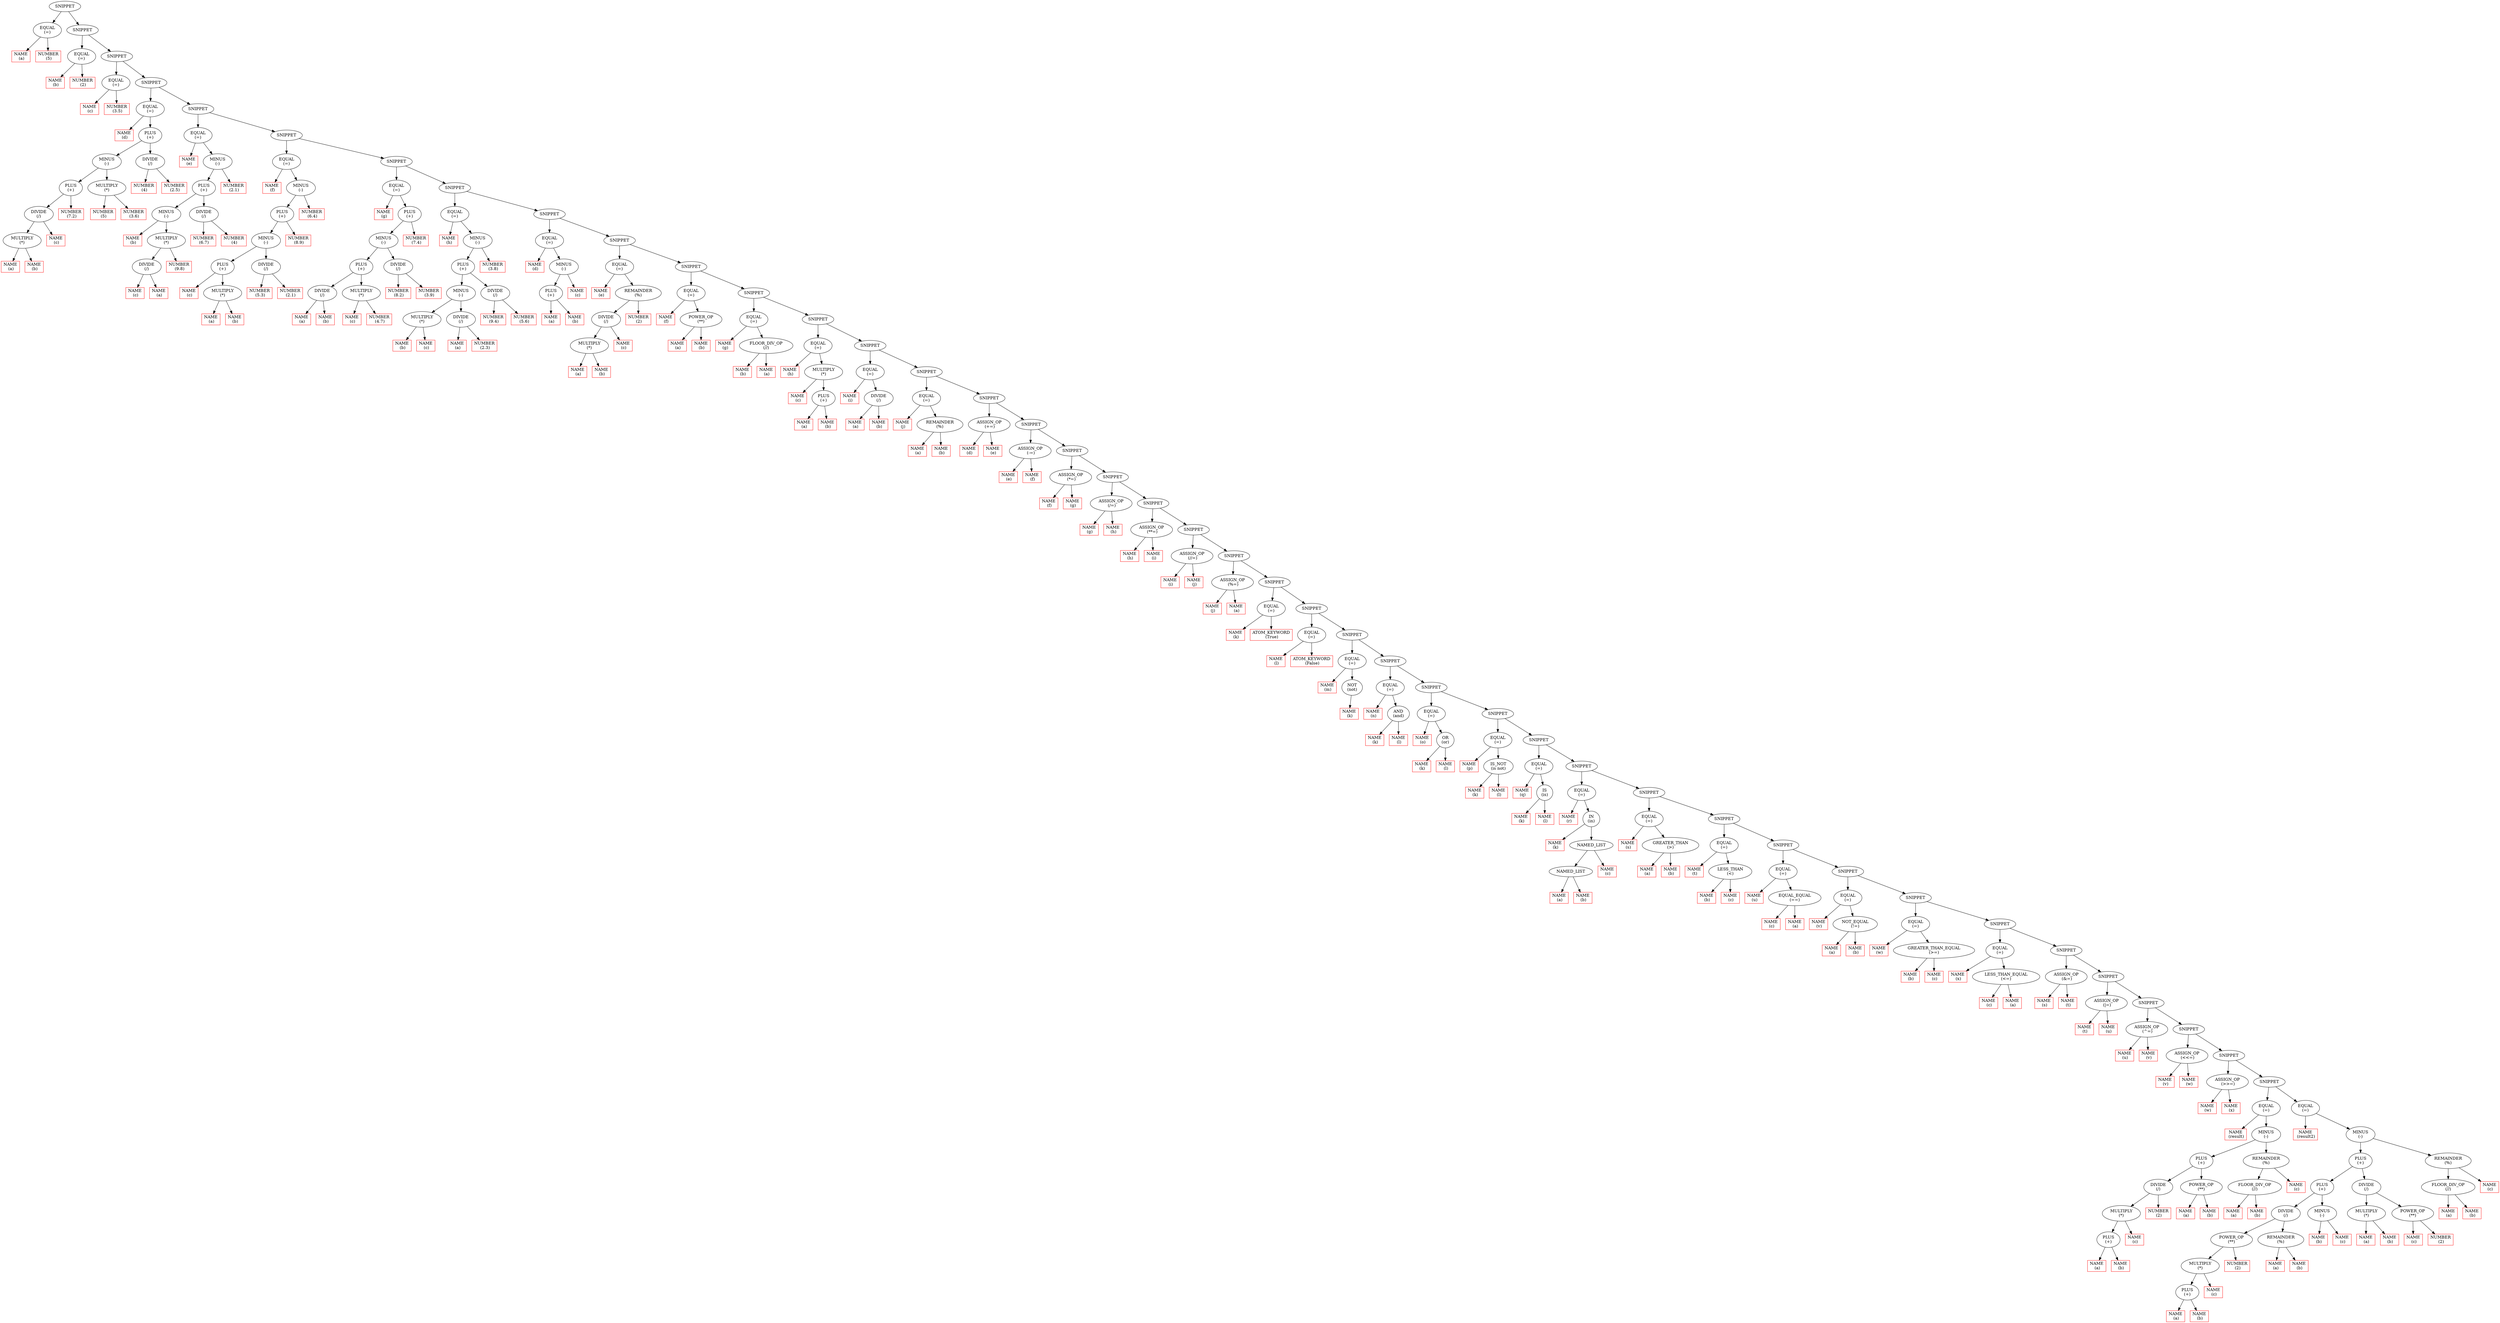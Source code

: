 digraph ASTVisual {
 ordering = out ;
10 [ label="NAME
 (a)", color = "red", shape="box"]
20 [ label="NUMBER
 (5)", color = "red", shape="box"]
30 [ label="EQUAL
(=)"]
40 [ label="NAME
 (b)", color = "red", shape="box"]
50 [ label="NUMBER
 (2)", color = "red", shape="box"]
60 [ label="EQUAL
(=)"]
70 [ label="NAME
 (c)", color = "red", shape="box"]
80 [ label="NUMBER
 (3.5)", color = "red", shape="box"]
90 [ label="EQUAL
(=)"]
100 [ label="NAME
 (d)", color = "red", shape="box"]
110 [ label="NAME
 (a)", color = "red", shape="box"]
120 [ label="MULTIPLY
(*)"]
130 [ label="NAME
 (b)", color = "red", shape="box"]
140 [ label="DIVIDE
(/)"]
150 [ label="NAME
 (c)", color = "red", shape="box"]
160 [ label="NUMBER
 (7.2)", color = "red", shape="box"]
170 [ label="PLUS
(+)"]
180 [ label="NUMBER
 (5)", color = "red", shape="box"]
190 [ label="MULTIPLY
(*)"]
200 [ label="NUMBER
 (3.6)", color = "red", shape="box"]
210 [ label="MINUS
(-)"]
220 [ label="NUMBER
 (4)", color = "red", shape="box"]
230 [ label="DIVIDE
(/)"]
240 [ label="NUMBER
 (2.5)", color = "red", shape="box"]
250 [ label="PLUS
(+)"]
260 [ label="EQUAL
(=)"]
270 [ label="NAME
 (e)", color = "red", shape="box"]
280 [ label="NAME
 (b)", color = "red", shape="box"]
290 [ label="NAME
 (c)", color = "red", shape="box"]
300 [ label="DIVIDE
(/)"]
310 [ label="NAME
 (a)", color = "red", shape="box"]
320 [ label="MULTIPLY
(*)"]
330 [ label="NUMBER
 (9.8)", color = "red", shape="box"]
340 [ label="MINUS
(-)"]
350 [ label="NUMBER
 (6.7)", color = "red", shape="box"]
360 [ label="DIVIDE
(/)"]
370 [ label="NUMBER
 (4)", color = "red", shape="box"]
380 [ label="PLUS
(+)"]
390 [ label="NUMBER
 (2.1)", color = "red", shape="box"]
400 [ label="MINUS
(-)"]
410 [ label="EQUAL
(=)"]
420 [ label="NAME
 (f)", color = "red", shape="box"]
430 [ label="NAME
 (c)", color = "red", shape="box"]
440 [ label="NAME
 (a)", color = "red", shape="box"]
450 [ label="MULTIPLY
(*)"]
460 [ label="NAME
 (b)", color = "red", shape="box"]
470 [ label="PLUS
(+)"]
480 [ label="NUMBER
 (5.3)", color = "red", shape="box"]
490 [ label="DIVIDE
(/)"]
500 [ label="NUMBER
 (2.1)", color = "red", shape="box"]
510 [ label="MINUS
(-)"]
520 [ label="NUMBER
 (8.9)", color = "red", shape="box"]
530 [ label="PLUS
(+)"]
540 [ label="NUMBER
 (6.4)", color = "red", shape="box"]
550 [ label="MINUS
(-)"]
560 [ label="EQUAL
(=)"]
570 [ label="NAME
 (g)", color = "red", shape="box"]
580 [ label="NAME
 (a)", color = "red", shape="box"]
590 [ label="DIVIDE
(/)"]
600 [ label="NAME
 (b)", color = "red", shape="box"]
610 [ label="NAME
 (c)", color = "red", shape="box"]
620 [ label="MULTIPLY
(*)"]
630 [ label="NUMBER
 (4.7)", color = "red", shape="box"]
640 [ label="PLUS
(+)"]
650 [ label="NUMBER
 (8.2)", color = "red", shape="box"]
660 [ label="DIVIDE
(/)"]
670 [ label="NUMBER
 (3.9)", color = "red", shape="box"]
680 [ label="MINUS
(-)"]
690 [ label="NUMBER
 (7.4)", color = "red", shape="box"]
700 [ label="PLUS
(+)"]
710 [ label="EQUAL
(=)"]
720 [ label="NAME
 (h)", color = "red", shape="box"]
730 [ label="NAME
 (b)", color = "red", shape="box"]
740 [ label="MULTIPLY
(*)"]
750 [ label="NAME
 (c)", color = "red", shape="box"]
760 [ label="NAME
 (a)", color = "red", shape="box"]
770 [ label="DIVIDE
(/)"]
780 [ label="NUMBER
 (2.3)", color = "red", shape="box"]
790 [ label="MINUS
(-)"]
800 [ label="NUMBER
 (9.4)", color = "red", shape="box"]
810 [ label="DIVIDE
(/)"]
820 [ label="NUMBER
 (5.6)", color = "red", shape="box"]
830 [ label="PLUS
(+)"]
840 [ label="NUMBER
 (3.8)", color = "red", shape="box"]
850 [ label="MINUS
(-)"]
860 [ label="EQUAL
(=)"]
870 [ label="NAME
 (d)", color = "red", shape="box"]
880 [ label="NAME
 (a)", color = "red", shape="box"]
890 [ label="NAME
 (b)", color = "red", shape="box"]
900 [ label="PLUS
(+)"]
910 [ label="NAME
 (c)", color = "red", shape="box"]
920 [ label="MINUS
(-)"]
930 [ label="EQUAL
(=)"]
940 [ label="NAME
 (e)", color = "red", shape="box"]
950 [ label="NAME
 (a)", color = "red", shape="box"]
960 [ label="MULTIPLY
(*)"]
970 [ label="NAME
 (b)", color = "red", shape="box"]
980 [ label="DIVIDE
(/)"]
990 [ label="NAME
 (c)", color = "red", shape="box"]
1000 [ label="REMAINDER
(%)"]
1010 [ label="NUMBER
 (2)", color = "red", shape="box"]
1020 [ label="EQUAL
(=)"]
1030 [ label="NAME
 (f)", color = "red", shape="box"]
1040 [ label="NAME
 (a)", color = "red", shape="box"]
1050 [ label="NAME
 (b)", color = "red", shape="box"]
1060 [ label="POWER_OP
(**)"]
1070 [ label="EQUAL
(=)"]
1080 [ label="NAME
 (g)", color = "red", shape="box"]
1090 [ label="NAME
 (b)", color = "red", shape="box"]
1100 [ label="FLOOR_DIV_OP
(//)"]
1110 [ label="NAME
 (a)", color = "red", shape="box"]
1120 [ label="EQUAL
(=)"]
1130 [ label="NAME
 (h)", color = "red", shape="box"]
1140 [ label="NAME
 (c)", color = "red", shape="box"]
1150 [ label="MULTIPLY
(*)"]
1160 [ label="NAME
 (a)", color = "red", shape="box"]
1170 [ label="NAME
 (b)", color = "red", shape="box"]
1180 [ label="PLUS
(+)"]
1190 [ label="EQUAL
(=)"]
1200 [ label="NAME
 (i)", color = "red", shape="box"]
1210 [ label="NAME
 (a)", color = "red", shape="box"]
1220 [ label="DIVIDE
(/)"]
1230 [ label="NAME
 (b)", color = "red", shape="box"]
1240 [ label="EQUAL
(=)"]
1250 [ label="NAME
 (j)", color = "red", shape="box"]
1260 [ label="NAME
 (a)", color = "red", shape="box"]
1270 [ label="REMAINDER
(%)"]
1280 [ label="NAME
 (b)", color = "red", shape="box"]
1290 [ label="EQUAL
(=)"]
1300 [ label="NAME
 (d)", color = "red", shape="box"]
1310 [ label="ASSIGN_OP
 (+=)"]
1320 [ label="NAME
 (e)", color = "red", shape="box"]
1330 [ label="NAME
 (e)", color = "red", shape="box"]
1340 [ label="ASSIGN_OP
 (-=)"]
1350 [ label="NAME
 (f)", color = "red", shape="box"]
1360 [ label="NAME
 (f)", color = "red", shape="box"]
1370 [ label="ASSIGN_OP
 (*=)"]
1380 [ label="NAME
 (g)", color = "red", shape="box"]
1390 [ label="NAME
 (g)", color = "red", shape="box"]
1400 [ label="ASSIGN_OP
 (/=)"]
1410 [ label="NAME
 (h)", color = "red", shape="box"]
1420 [ label="NAME
 (h)", color = "red", shape="box"]
1430 [ label="ASSIGN_OP
 (**=)"]
1440 [ label="NAME
 (i)", color = "red", shape="box"]
1450 [ label="NAME
 (i)", color = "red", shape="box"]
1460 [ label="ASSIGN_OP
 (//=)"]
1470 [ label="NAME
 (j)", color = "red", shape="box"]
1480 [ label="NAME
 (j)", color = "red", shape="box"]
1490 [ label="ASSIGN_OP
 (%=)"]
1500 [ label="NAME
 (a)", color = "red", shape="box"]
1510 [ label="NAME
 (k)", color = "red", shape="box"]
1520 [ label="ATOM_KEYWORD
 (True)", color = "red", shape="box"]
1530 [ label="EQUAL
(=)"]
1540 [ label="NAME
 (l)", color = "red", shape="box"]
1550 [ label="ATOM_KEYWORD
 (False)", color = "red", shape="box"]
1560 [ label="EQUAL
(=)"]
1570 [ label="NAME
 (m)", color = "red", shape="box"]
1580 [ label="NAME
 (k)", color = "red", shape="box"]
1590 [ label="NOT
(not)"]
1600 [ label="EQUAL
(=)"]
1610 [ label="NAME
 (n)", color = "red", shape="box"]
1620 [ label="NAME
 (k)", color = "red", shape="box"]
1630 [ label="NAME
 (l)", color = "red", shape="box"]
1640 [ label="AND
(and)"]
1650 [ label="EQUAL
(=)"]
1660 [ label="NAME
 (o)", color = "red", shape="box"]
1670 [ label="NAME
 (k)", color = "red", shape="box"]
1680 [ label="NAME
 (l)", color = "red", shape="box"]
1690 [ label="OR
(or)"]
1700 [ label="EQUAL
(=)"]
1710 [ label="NAME
 (p)", color = "red", shape="box"]
1720 [ label="NAME
 (k)", color = "red", shape="box"]
1730 [ label="IS_NOT
(is not)"]
1740 [ label="NAME
 (l)", color = "red", shape="box"]
1750 [ label="EQUAL
(=)"]
1760 [ label="NAME
 (q)", color = "red", shape="box"]
1770 [ label="NAME
 (k)", color = "red", shape="box"]
1780 [ label="IS
(is)"]
1790 [ label="NAME
 (l)", color = "red", shape="box"]
1800 [ label="EQUAL
(=)"]
1810 [ label="NAME
 (r)", color = "red", shape="box"]
1820 [ label="NAME
 (k)", color = "red", shape="box"]
1830 [ label="IN
(in)"]
1840 [ label="NAME
 (a)", color = "red", shape="box"]
1850 [ label="NAME
 (b)", color = "red", shape="box"]
1860 [ label="NAMED_LIST"]
1870 [ label="NAME
 (c)", color = "red", shape="box"]
1880 [ label="NAMED_LIST"]
1890 [ label="EQUAL
(=)"]
1900 [ label="NAME
 (s)", color = "red", shape="box"]
1910 [ label="NAME
 (a)", color = "red", shape="box"]
1920 [ label="GREATER_THAN
(>)"]
1930 [ label="NAME
 (b)", color = "red", shape="box"]
1940 [ label="EQUAL
(=)"]
1950 [ label="NAME
 (t)", color = "red", shape="box"]
1960 [ label="NAME
 (b)", color = "red", shape="box"]
1970 [ label="LESS_THAN
(<)"]
1980 [ label="NAME
 (c)", color = "red", shape="box"]
1990 [ label="EQUAL
(=)"]
2000 [ label="NAME
 (u)", color = "red", shape="box"]
2010 [ label="NAME
 (c)", color = "red", shape="box"]
2020 [ label="EQUAL_EQUAL
(==)"]
2030 [ label="NAME
 (a)", color = "red", shape="box"]
2040 [ label="EQUAL
(=)"]
2050 [ label="NAME
 (v)", color = "red", shape="box"]
2060 [ label="NAME
 (a)", color = "red", shape="box"]
2070 [ label="NOT_EQUAL
(!=)"]
2080 [ label="NAME
 (b)", color = "red", shape="box"]
2090 [ label="EQUAL
(=)"]
2100 [ label="NAME
 (w)", color = "red", shape="box"]
2110 [ label="NAME
 (b)", color = "red", shape="box"]
2120 [ label="GREATER_THAN_EQUAL
(>=)"]
2130 [ label="NAME
 (c)", color = "red", shape="box"]
2140 [ label="EQUAL
(=)"]
2150 [ label="NAME
 (x)", color = "red", shape="box"]
2160 [ label="NAME
 (c)", color = "red", shape="box"]
2170 [ label="LESS_THAN_EQUAL
(<=)"]
2180 [ label="NAME
 (a)", color = "red", shape="box"]
2190 [ label="EQUAL
(=)"]
2200 [ label="NAME
 (s)", color = "red", shape="box"]
2210 [ label="ASSIGN_OP
 (&=)"]
2220 [ label="NAME
 (t)", color = "red", shape="box"]
2230 [ label="NAME
 (t)", color = "red", shape="box"]
2240 [ label="ASSIGN_OP
 (|=)"]
2250 [ label="NAME
 (u)", color = "red", shape="box"]
2260 [ label="NAME
 (u)", color = "red", shape="box"]
2270 [ label="ASSIGN_OP
 (^=)"]
2280 [ label="NAME
 (v)", color = "red", shape="box"]
2290 [ label="NAME
 (v)", color = "red", shape="box"]
2300 [ label="ASSIGN_OP
 (<<=)"]
2310 [ label="NAME
 (w)", color = "red", shape="box"]
2320 [ label="NAME
 (w)", color = "red", shape="box"]
2330 [ label="ASSIGN_OP
 (>>=)"]
2340 [ label="NAME
 (x)", color = "red", shape="box"]
2350 [ label="NAME
 (result)", color = "red", shape="box"]
2360 [ label="NAME
 (a)", color = "red", shape="box"]
2370 [ label="NAME
 (b)", color = "red", shape="box"]
2380 [ label="PLUS
(+)"]
2390 [ label="MULTIPLY
(*)"]
2400 [ label="NAME
 (c)", color = "red", shape="box"]
2410 [ label="DIVIDE
(/)"]
2420 [ label="NUMBER
 (2)", color = "red", shape="box"]
2430 [ label="NAME
 (a)", color = "red", shape="box"]
2440 [ label="NAME
 (b)", color = "red", shape="box"]
2450 [ label="POWER_OP
(**)"]
2460 [ label="PLUS
(+)"]
2470 [ label="NAME
 (a)", color = "red", shape="box"]
2480 [ label="FLOOR_DIV_OP
(//)"]
2490 [ label="NAME
 (b)", color = "red", shape="box"]
2500 [ label="REMAINDER
(%)"]
2510 [ label="NAME
 (c)", color = "red", shape="box"]
2520 [ label="MINUS
(-)"]
2530 [ label="EQUAL
(=)"]
2540 [ label="NAME
 (result2)", color = "red", shape="box"]
2550 [ label="NAME
 (a)", color = "red", shape="box"]
2560 [ label="NAME
 (b)", color = "red", shape="box"]
2570 [ label="PLUS
(+)"]
2580 [ label="MULTIPLY
(*)"]
2590 [ label="NAME
 (c)", color = "red", shape="box"]
2600 [ label="NUMBER
 (2)", color = "red", shape="box"]
2610 [ label="POWER_OP
(**)"]
2620 [ label="DIVIDE
(/)"]
2630 [ label="NAME
 (a)", color = "red", shape="box"]
2640 [ label="REMAINDER
(%)"]
2650 [ label="NAME
 (b)", color = "red", shape="box"]
2660 [ label="NAME
 (b)", color = "red", shape="box"]
2670 [ label="NAME
 (c)", color = "red", shape="box"]
2680 [ label="MINUS
(-)"]
2690 [ label="PLUS
(+)"]
2700 [ label="NAME
 (a)", color = "red", shape="box"]
2710 [ label="MULTIPLY
(*)"]
2720 [ label="NAME
 (b)", color = "red", shape="box"]
2730 [ label="DIVIDE
(/)"]
2740 [ label="NAME
 (c)", color = "red", shape="box"]
2750 [ label="NUMBER
 (2)", color = "red", shape="box"]
2760 [ label="POWER_OP
(**)"]
2770 [ label="PLUS
(+)"]
2780 [ label="NAME
 (a)", color = "red", shape="box"]
2790 [ label="FLOOR_DIV_OP
(//)"]
2800 [ label="NAME
 (b)", color = "red", shape="box"]
2810 [ label="REMAINDER
(%)"]
2820 [ label="NAME
 (c)", color = "red", shape="box"]
2830 [ label="MINUS
(-)"]
2840 [ label="EQUAL
(=)"]
2850 [ label="SNIPPET"]
2860 [ label="SNIPPET"]
2870 [ label="SNIPPET"]
2880 [ label="SNIPPET"]
2890 [ label="SNIPPET"]
2900 [ label="SNIPPET"]
2910 [ label="SNIPPET"]
2920 [ label="SNIPPET"]
2930 [ label="SNIPPET"]
2940 [ label="SNIPPET"]
2950 [ label="SNIPPET"]
2960 [ label="SNIPPET"]
2970 [ label="SNIPPET"]
2980 [ label="SNIPPET"]
2990 [ label="SNIPPET"]
3000 [ label="SNIPPET"]
3010 [ label="SNIPPET"]
3020 [ label="SNIPPET"]
3030 [ label="SNIPPET"]
3040 [ label="SNIPPET"]
3050 [ label="SNIPPET"]
3060 [ label="SNIPPET"]
3070 [ label="SNIPPET"]
3080 [ label="SNIPPET"]
3090 [ label="SNIPPET"]
3100 [ label="SNIPPET"]
3110 [ label="SNIPPET"]
3120 [ label="SNIPPET"]
3130 [ label="SNIPPET"]
3140 [ label="SNIPPET"]
3150 [ label="SNIPPET"]
3160 [ label="SNIPPET"]
3170 [ label="SNIPPET"]
3180 [ label="SNIPPET"]
3190 [ label="SNIPPET"]
3200 [ label="SNIPPET"]
3210 [ label="SNIPPET"]
3220 [ label="SNIPPET"]
3230 [ label="SNIPPET"]
3240 [ label="SNIPPET"]
3250 [ label="SNIPPET"]
3260 [ label="SNIPPET"]
30 -> 10[ label=""]
30 -> 20[ label=""]
60 -> 40[ label=""]
60 -> 50[ label=""]
90 -> 70[ label=""]
90 -> 80[ label=""]
120 -> 110[ label=""]
120 -> 130[ label=""]
140 -> 120[ label=""]
140 -> 150[ label=""]
170 -> 140[ label=""]
170 -> 160[ label=""]
190 -> 180[ label=""]
190 -> 200[ label=""]
210 -> 170[ label=""]
210 -> 190[ label=""]
230 -> 220[ label=""]
230 -> 240[ label=""]
250 -> 210[ label=""]
250 -> 230[ label=""]
260 -> 100[ label=""]
260 -> 250[ label=""]
300 -> 290[ label=""]
300 -> 310[ label=""]
320 -> 300[ label=""]
320 -> 330[ label=""]
340 -> 280[ label=""]
340 -> 320[ label=""]
360 -> 350[ label=""]
360 -> 370[ label=""]
380 -> 340[ label=""]
380 -> 360[ label=""]
400 -> 380[ label=""]
400 -> 390[ label=""]
410 -> 270[ label=""]
410 -> 400[ label=""]
450 -> 440[ label=""]
450 -> 460[ label=""]
470 -> 430[ label=""]
470 -> 450[ label=""]
490 -> 480[ label=""]
490 -> 500[ label=""]
510 -> 470[ label=""]
510 -> 490[ label=""]
530 -> 510[ label=""]
530 -> 520[ label=""]
550 -> 530[ label=""]
550 -> 540[ label=""]
560 -> 420[ label=""]
560 -> 550[ label=""]
590 -> 580[ label=""]
590 -> 600[ label=""]
620 -> 610[ label=""]
620 -> 630[ label=""]
640 -> 590[ label=""]
640 -> 620[ label=""]
660 -> 650[ label=""]
660 -> 670[ label=""]
680 -> 640[ label=""]
680 -> 660[ label=""]
700 -> 680[ label=""]
700 -> 690[ label=""]
710 -> 570[ label=""]
710 -> 700[ label=""]
740 -> 730[ label=""]
740 -> 750[ label=""]
770 -> 760[ label=""]
770 -> 780[ label=""]
790 -> 740[ label=""]
790 -> 770[ label=""]
810 -> 800[ label=""]
810 -> 820[ label=""]
830 -> 790[ label=""]
830 -> 810[ label=""]
850 -> 830[ label=""]
850 -> 840[ label=""]
860 -> 720[ label=""]
860 -> 850[ label=""]
900 -> 880[ label=""]
900 -> 890[ label=""]
920 -> 900[ label=""]
920 -> 910[ label=""]
930 -> 870[ label=""]
930 -> 920[ label=""]
960 -> 950[ label=""]
960 -> 970[ label=""]
980 -> 960[ label=""]
980 -> 990[ label=""]
1000 -> 980[ label=""]
1000 -> 1010[ label=""]
1020 -> 940[ label=""]
1020 -> 1000[ label=""]
1060 -> 1040[ label=""]
1060 -> 1050[ label=""]
1070 -> 1030[ label=""]
1070 -> 1060[ label=""]
1100 -> 1090[ label=""]
1100 -> 1110[ label=""]
1120 -> 1080[ label=""]
1120 -> 1100[ label=""]
1180 -> 1160[ label=""]
1180 -> 1170[ label=""]
1150 -> 1140[ label=""]
1150 -> 1180[ label=""]
1190 -> 1130[ label=""]
1190 -> 1150[ label=""]
1220 -> 1210[ label=""]
1220 -> 1230[ label=""]
1240 -> 1200[ label=""]
1240 -> 1220[ label=""]
1270 -> 1260[ label=""]
1270 -> 1280[ label=""]
1290 -> 1250[ label=""]
1290 -> 1270[ label=""]
1310 -> 1300[ label=""]
1310 -> 1320[ label=""]
1340 -> 1330[ label=""]
1340 -> 1350[ label=""]
1370 -> 1360[ label=""]
1370 -> 1380[ label=""]
1400 -> 1390[ label=""]
1400 -> 1410[ label=""]
1430 -> 1420[ label=""]
1430 -> 1440[ label=""]
1460 -> 1450[ label=""]
1460 -> 1470[ label=""]
1490 -> 1480[ label=""]
1490 -> 1500[ label=""]
1530 -> 1510[ label=""]
1530 -> 1520[ label=""]
1560 -> 1540[ label=""]
1560 -> 1550[ label=""]
1590 -> 1580[ label=""]
1600 -> 1570[ label=""]
1600 -> 1590[ label=""]
1640 -> 1620[ label=""]
1640 -> 1630[ label=""]
1650 -> 1610[ label=""]
1650 -> 1640[ label=""]
1690 -> 1670[ label=""]
1690 -> 1680[ label=""]
1700 -> 1660[ label=""]
1700 -> 1690[ label=""]
1730 -> 1720[ label=""]
1730 -> 1740[ label=""]
1750 -> 1710[ label=""]
1750 -> 1730[ label=""]
1780 -> 1770[ label=""]
1780 -> 1790[ label=""]
1800 -> 1760[ label=""]
1800 -> 1780[ label=""]
1860 -> 1840[ label=""]
1860 -> 1850[ label=""]
1880 -> 1860[ label=""]
1880 -> 1870[ label=""]
1830 -> 1820[ label=""]
1830 -> 1880[ label=""]
1890 -> 1810[ label=""]
1890 -> 1830[ label=""]
1920 -> 1910[ label=""]
1920 -> 1930[ label=""]
1940 -> 1900[ label=""]
1940 -> 1920[ label=""]
1970 -> 1960[ label=""]
1970 -> 1980[ label=""]
1990 -> 1950[ label=""]
1990 -> 1970[ label=""]
2020 -> 2010[ label=""]
2020 -> 2030[ label=""]
2040 -> 2000[ label=""]
2040 -> 2020[ label=""]
2070 -> 2060[ label=""]
2070 -> 2080[ label=""]
2090 -> 2050[ label=""]
2090 -> 2070[ label=""]
2120 -> 2110[ label=""]
2120 -> 2130[ label=""]
2140 -> 2100[ label=""]
2140 -> 2120[ label=""]
2170 -> 2160[ label=""]
2170 -> 2180[ label=""]
2190 -> 2150[ label=""]
2190 -> 2170[ label=""]
2210 -> 2200[ label=""]
2210 -> 2220[ label=""]
2240 -> 2230[ label=""]
2240 -> 2250[ label=""]
2270 -> 2260[ label=""]
2270 -> 2280[ label=""]
2300 -> 2290[ label=""]
2300 -> 2310[ label=""]
2330 -> 2320[ label=""]
2330 -> 2340[ label=""]
2380 -> 2360[ label=""]
2380 -> 2370[ label=""]
2390 -> 2380[ label=""]
2390 -> 2400[ label=""]
2410 -> 2390[ label=""]
2410 -> 2420[ label=""]
2450 -> 2430[ label=""]
2450 -> 2440[ label=""]
2460 -> 2410[ label=""]
2460 -> 2450[ label=""]
2480 -> 2470[ label=""]
2480 -> 2490[ label=""]
2500 -> 2480[ label=""]
2500 -> 2510[ label=""]
2520 -> 2460[ label=""]
2520 -> 2500[ label=""]
2530 -> 2350[ label=""]
2530 -> 2520[ label=""]
2570 -> 2550[ label=""]
2570 -> 2560[ label=""]
2580 -> 2570[ label=""]
2580 -> 2590[ label=""]
2610 -> 2580[ label=""]
2610 -> 2600[ label=""]
2640 -> 2630[ label=""]
2640 -> 2650[ label=""]
2620 -> 2610[ label=""]
2620 -> 2640[ label=""]
2680 -> 2660[ label=""]
2680 -> 2670[ label=""]
2690 -> 2620[ label=""]
2690 -> 2680[ label=""]
2710 -> 2700[ label=""]
2710 -> 2720[ label=""]
2760 -> 2740[ label=""]
2760 -> 2750[ label=""]
2730 -> 2710[ label=""]
2730 -> 2760[ label=""]
2770 -> 2690[ label=""]
2770 -> 2730[ label=""]
2790 -> 2780[ label=""]
2790 -> 2800[ label=""]
2810 -> 2790[ label=""]
2810 -> 2820[ label=""]
2830 -> 2770[ label=""]
2830 -> 2810[ label=""]
2840 -> 2540[ label=""]
2840 -> 2830[ label=""]
2850 -> 2530[ label=""]
2850 -> 2840[ label=""]
2860 -> 2330[ label=""]
2860 -> 2850[ label=""]
2870 -> 2300[ label=""]
2870 -> 2860[ label=""]
2880 -> 2270[ label=""]
2880 -> 2870[ label=""]
2890 -> 2240[ label=""]
2890 -> 2880[ label=""]
2900 -> 2210[ label=""]
2900 -> 2890[ label=""]
2910 -> 2190[ label=""]
2910 -> 2900[ label=""]
2920 -> 2140[ label=""]
2920 -> 2910[ label=""]
2930 -> 2090[ label=""]
2930 -> 2920[ label=""]
2940 -> 2040[ label=""]
2940 -> 2930[ label=""]
2950 -> 1990[ label=""]
2950 -> 2940[ label=""]
2960 -> 1940[ label=""]
2960 -> 2950[ label=""]
2970 -> 1890[ label=""]
2970 -> 2960[ label=""]
2980 -> 1800[ label=""]
2980 -> 2970[ label=""]
2990 -> 1750[ label=""]
2990 -> 2980[ label=""]
3000 -> 1700[ label=""]
3000 -> 2990[ label=""]
3010 -> 1650[ label=""]
3010 -> 3000[ label=""]
3020 -> 1600[ label=""]
3020 -> 3010[ label=""]
3030 -> 1560[ label=""]
3030 -> 3020[ label=""]
3040 -> 1530[ label=""]
3040 -> 3030[ label=""]
3050 -> 1490[ label=""]
3050 -> 3040[ label=""]
3060 -> 1460[ label=""]
3060 -> 3050[ label=""]
3070 -> 1430[ label=""]
3070 -> 3060[ label=""]
3080 -> 1400[ label=""]
3080 -> 3070[ label=""]
3090 -> 1370[ label=""]
3090 -> 3080[ label=""]
3100 -> 1340[ label=""]
3100 -> 3090[ label=""]
3110 -> 1310[ label=""]
3110 -> 3100[ label=""]
3120 -> 1290[ label=""]
3120 -> 3110[ label=""]
3130 -> 1240[ label=""]
3130 -> 3120[ label=""]
3140 -> 1190[ label=""]
3140 -> 3130[ label=""]
3150 -> 1120[ label=""]
3150 -> 3140[ label=""]
3160 -> 1070[ label=""]
3160 -> 3150[ label=""]
3170 -> 1020[ label=""]
3170 -> 3160[ label=""]
3180 -> 930[ label=""]
3180 -> 3170[ label=""]
3190 -> 860[ label=""]
3190 -> 3180[ label=""]
3200 -> 710[ label=""]
3200 -> 3190[ label=""]
3210 -> 560[ label=""]
3210 -> 3200[ label=""]
3220 -> 410[ label=""]
3220 -> 3210[ label=""]
3230 -> 260[ label=""]
3230 -> 3220[ label=""]
3240 -> 90[ label=""]
3240 -> 3230[ label=""]
3250 -> 60[ label=""]
3250 -> 3240[ label=""]
3260 -> 30[ label=""]
3260 -> 3250[ label=""]
  }
